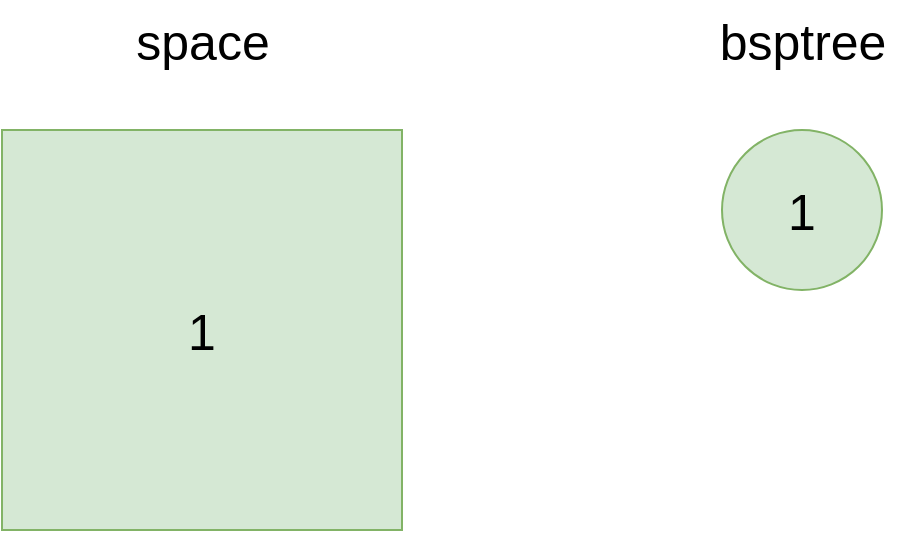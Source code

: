 <mxfile version="24.5.2" type="github">
  <diagram name="第 1 页" id="hKDnAIiuaapkyZtND0ia">
    <mxGraphModel dx="1213" dy="746" grid="1" gridSize="10" guides="1" tooltips="1" connect="1" arrows="1" fold="1" page="1" pageScale="1" pageWidth="827" pageHeight="1169" math="0" shadow="0">
      <root>
        <mxCell id="0" />
        <mxCell id="1" parent="0" />
        <mxCell id="pzywcKgwU1EX6bdkBGYk-1" value="1" style="rounded=0;whiteSpace=wrap;html=1;fillColor=#d5e8d4;strokeColor=#82b366;fontSize=25;" vertex="1" parent="1">
          <mxGeometry x="120" y="280" width="200" height="200" as="geometry" />
        </mxCell>
        <mxCell id="pzywcKgwU1EX6bdkBGYk-2" value="1" style="ellipse;whiteSpace=wrap;html=1;aspect=fixed;fontSize=25;fillColor=#d5e8d4;strokeColor=#82b366;" vertex="1" parent="1">
          <mxGeometry x="480" y="280" width="80" height="80" as="geometry" />
        </mxCell>
        <mxCell id="pzywcKgwU1EX6bdkBGYk-3" value="space" style="text;html=1;align=center;verticalAlign=middle;resizable=0;points=[];autosize=1;strokeColor=none;fillColor=none;fontSize=25;" vertex="1" parent="1">
          <mxGeometry x="175" y="215" width="90" height="40" as="geometry" />
        </mxCell>
        <mxCell id="pzywcKgwU1EX6bdkBGYk-4" value="bsptree" style="text;html=1;align=center;verticalAlign=middle;resizable=0;points=[];autosize=1;strokeColor=none;fillColor=none;fontSize=25;" vertex="1" parent="1">
          <mxGeometry x="465" y="215" width="110" height="40" as="geometry" />
        </mxCell>
      </root>
    </mxGraphModel>
  </diagram>
</mxfile>
